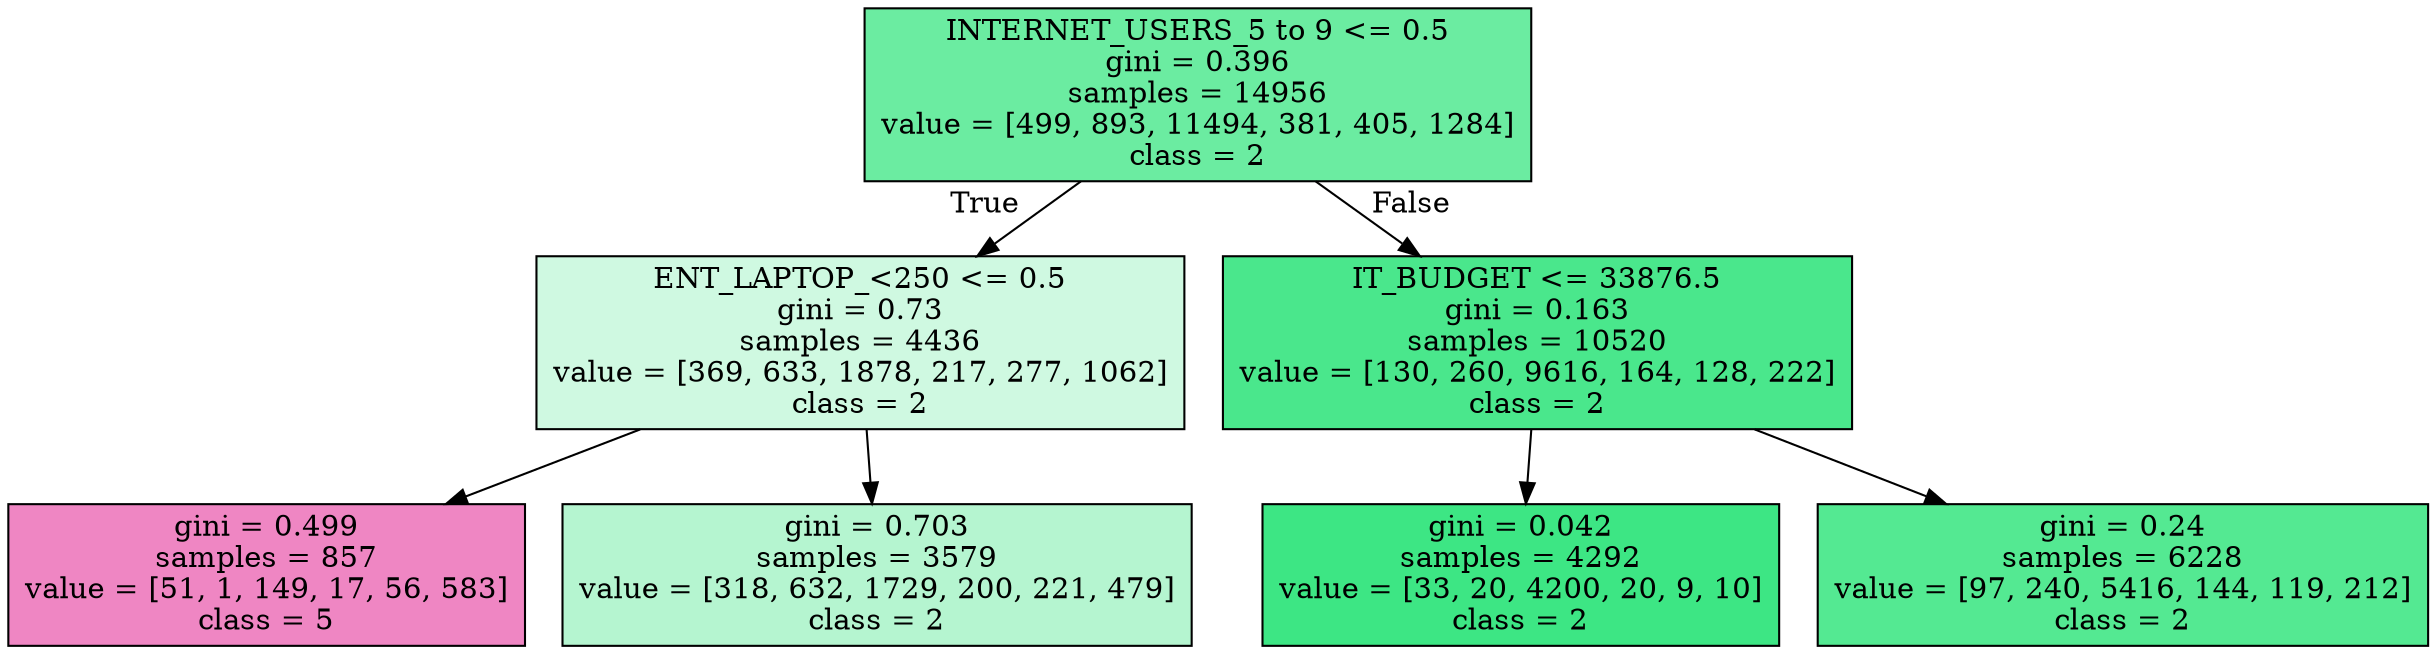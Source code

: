 digraph Tree {
node [shape=box, style="filled", color="black"] ;
0 [label="INTERNET_USERS_5 to 9 <= 0.5\ngini = 0.396\nsamples = 14956\nvalue = [499, 893, 11494, 381, 405, 1284]\nclass = 2", fillcolor="#6beca1"] ;
1 [label="ENT_LAPTOP_<250 <= 0.5\ngini = 0.73\nsamples = 4436\nvalue = [369, 633, 1878, 217, 277, 1062]\nclass = 2", fillcolor="#cff9e1"] ;
0 -> 1 [labeldistance=2.5, labelangle=45, headlabel="True"] ;
2 [label="gini = 0.499\nsamples = 857\nvalue = [51, 1, 149, 17, 56, 583]\nclass = 5", fillcolor="#ef86c3"] ;
1 -> 2 ;
3 [label="gini = 0.703\nsamples = 3579\nvalue = [318, 632, 1729, 200, 221, 479]\nclass = 2", fillcolor="#b5f5d0"] ;
1 -> 3 ;
4 [label="IT_BUDGET <= 33876.5\ngini = 0.163\nsamples = 10520\nvalue = [130, 260, 9616, 164, 128, 222]\nclass = 2", fillcolor="#4ae78c"] ;
0 -> 4 [labeldistance=2.5, labelangle=-45, headlabel="False"] ;
5 [label="gini = 0.042\nsamples = 4292\nvalue = [33, 20, 4200, 20, 9, 10]\nclass = 2", fillcolor="#3de684"] ;
4 -> 5 ;
6 [label="gini = 0.24\nsamples = 6228\nvalue = [97, 240, 5416, 144, 119, 212]\nclass = 2", fillcolor="#54e992"] ;
4 -> 6 ;
}